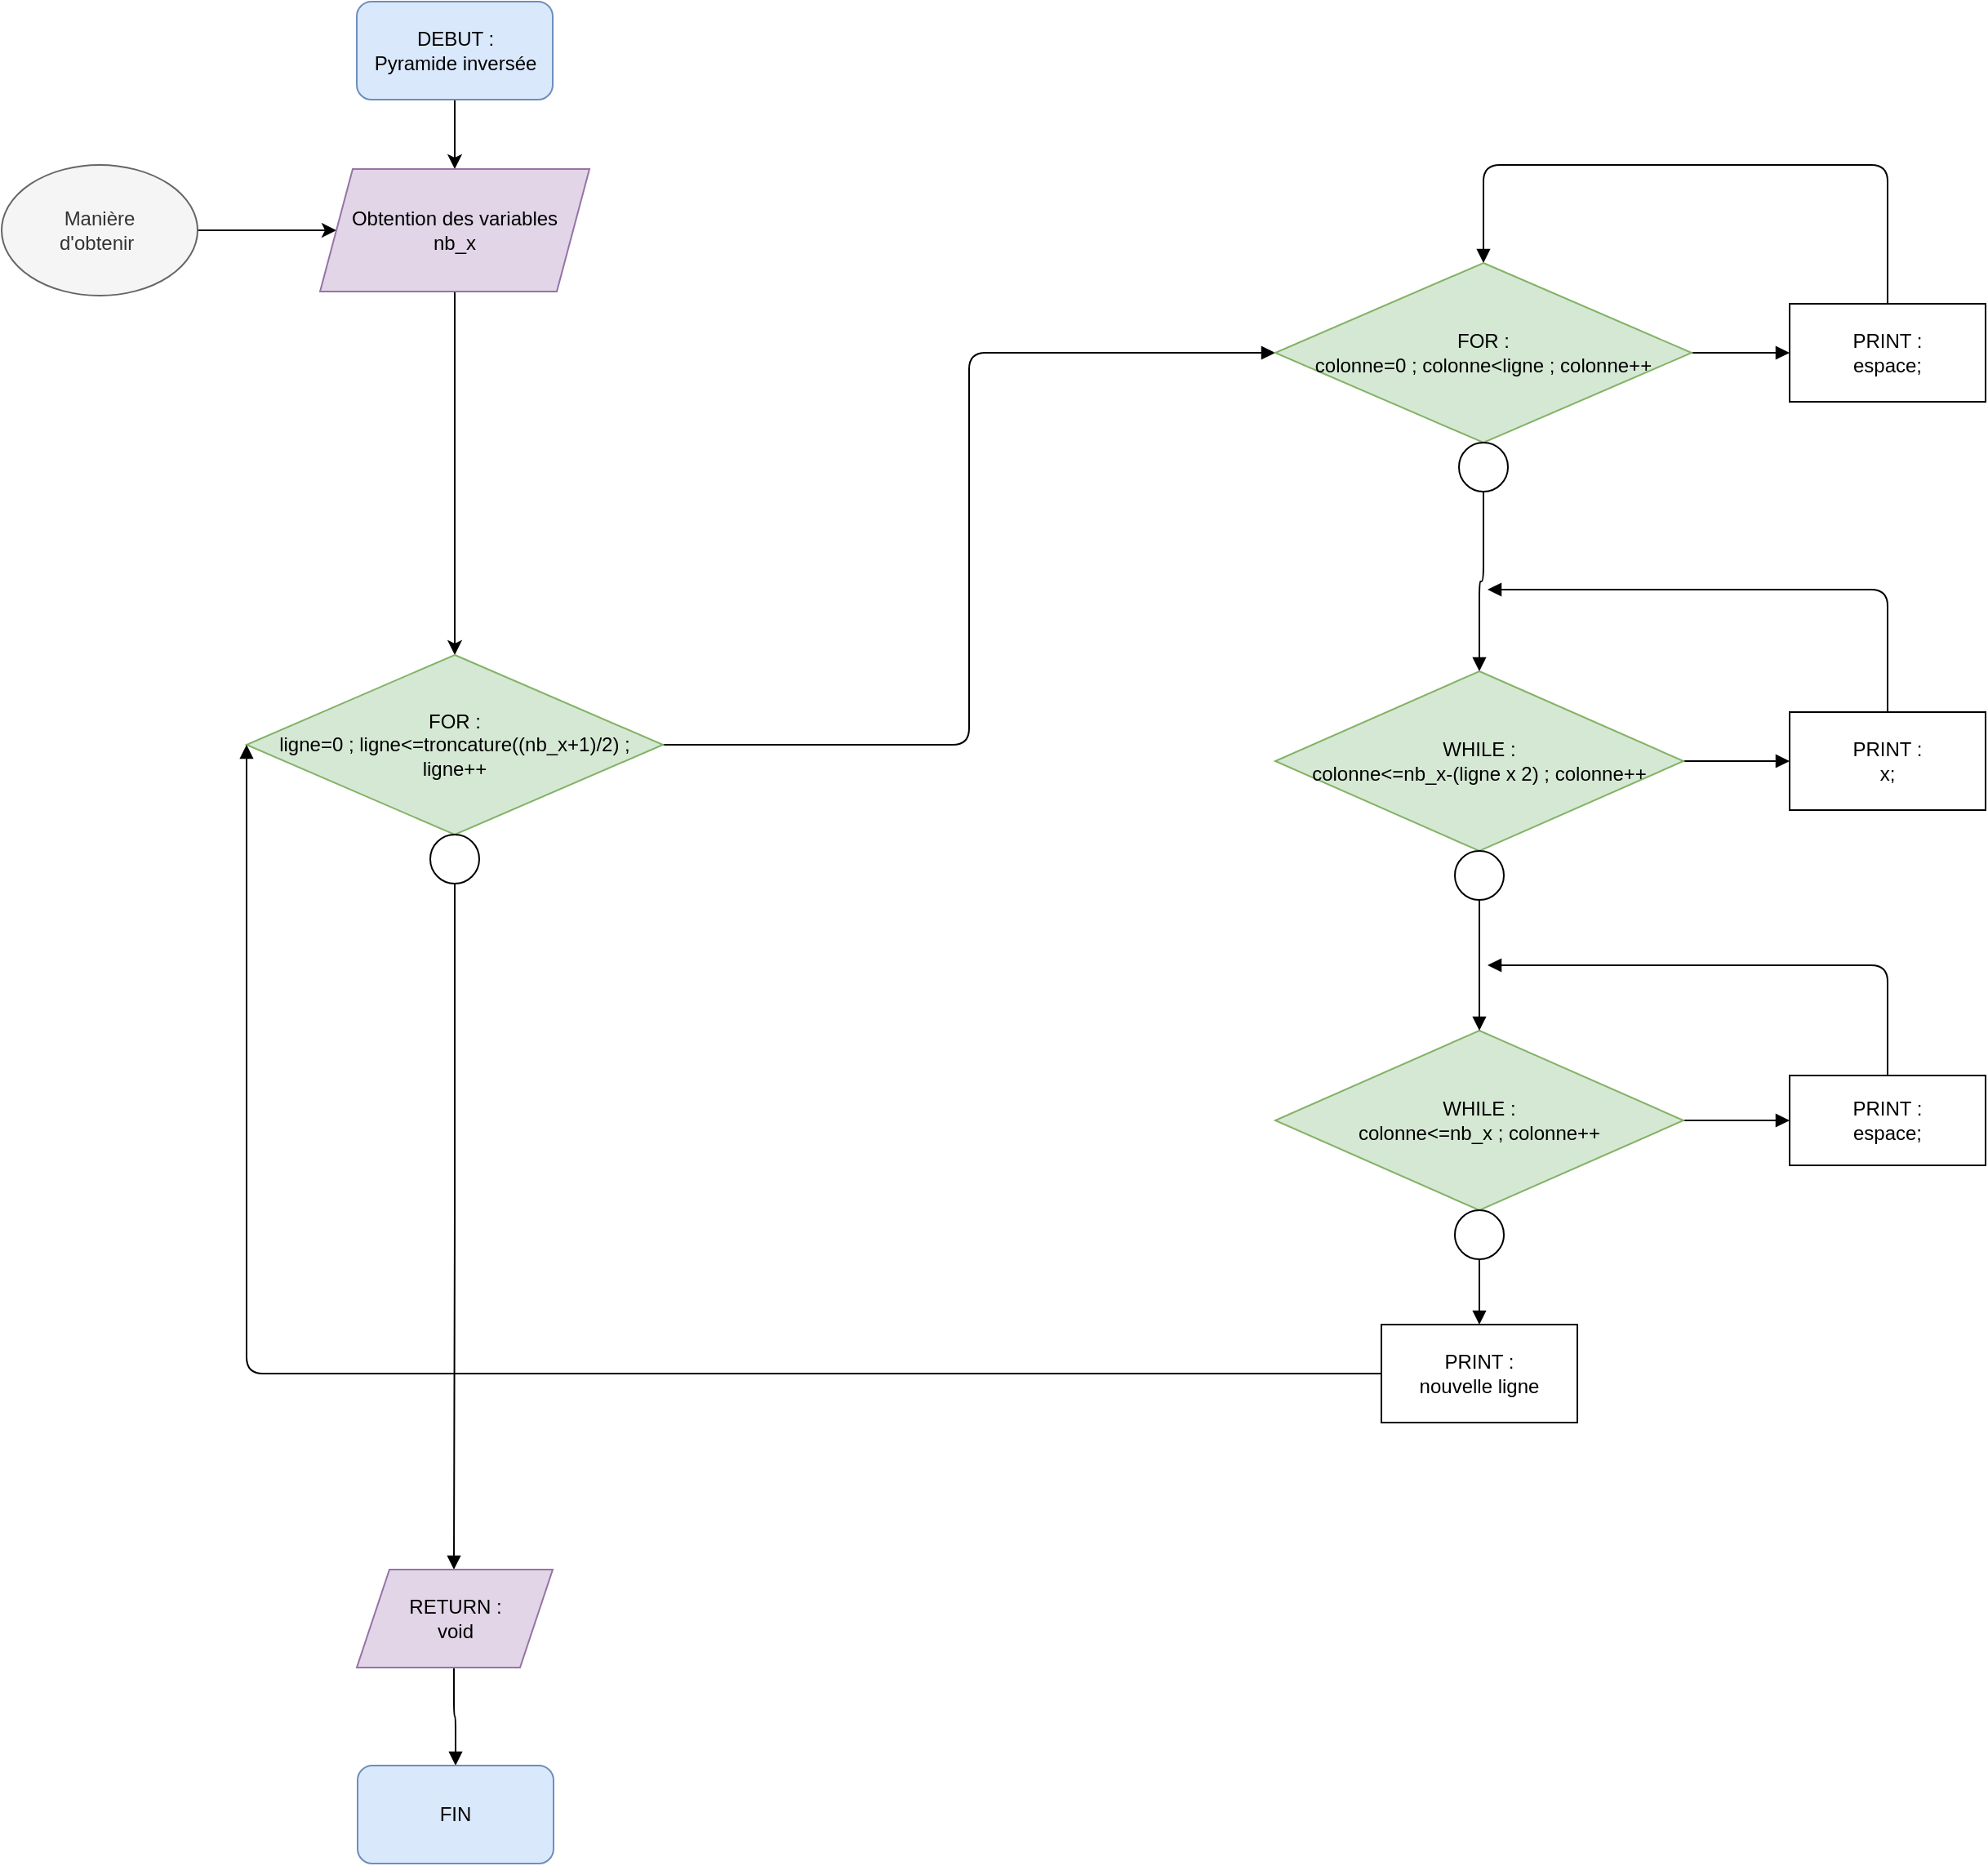 <mxfile version="13.9.9" type="device"><diagram id="FdwSFXiChmGonRtNuwQc" name="Page-1"><mxGraphModel dx="1129" dy="1907" grid="1" gridSize="10" guides="1" tooltips="1" connect="1" arrows="1" fold="1" page="1" pageScale="1" pageWidth="850" pageHeight="1100" math="0" shadow="0"><root><mxCell id="0"/><mxCell id="1" parent="0"/><mxCell id="ZufXRq6Ez3puxn-rn2Cq-77" style="edgeStyle=orthogonalEdgeStyle;rounded=0;orthogonalLoop=1;jettySize=auto;html=1;entryX=0.5;entryY=0;entryDx=0;entryDy=0;" edge="1" parent="1" source="ZufXRq6Ez3puxn-rn2Cq-78" target="ZufXRq6Ez3puxn-rn2Cq-82"><mxGeometry relative="1" as="geometry"><mxPoint x="580" y="-520" as="targetPoint"/></mxGeometry></mxCell><mxCell id="ZufXRq6Ez3puxn-rn2Cq-78" value="DEBUT :&lt;br&gt;Pyramide inversée" style="rounded=1;whiteSpace=wrap;html=1;fillColor=#dae8fc;strokeColor=#6c8ebf;" vertex="1" parent="1"><mxGeometry x="517.5" y="-630" width="120" height="60" as="geometry"/></mxCell><mxCell id="ZufXRq6Ez3puxn-rn2Cq-79" style="edgeStyle=orthogonalEdgeStyle;rounded=0;orthogonalLoop=1;jettySize=auto;html=1;exitX=1;exitY=0.5;exitDx=0;exitDy=0;entryX=0;entryY=0.5;entryDx=0;entryDy=0;" edge="1" parent="1" source="ZufXRq6Ez3puxn-rn2Cq-80" target="ZufXRq6Ez3puxn-rn2Cq-82"><mxGeometry relative="1" as="geometry"><mxPoint x="520" y="-490" as="targetPoint"/></mxGeometry></mxCell><mxCell id="ZufXRq6Ez3puxn-rn2Cq-80" value="Manière &lt;br&gt;d'obtenir&amp;nbsp;" style="ellipse;whiteSpace=wrap;html=1;fillColor=#f5f5f5;strokeColor=#666666;fontColor=#333333;" vertex="1" parent="1"><mxGeometry x="300" y="-530" width="120" height="80" as="geometry"/></mxCell><mxCell id="ZufXRq6Ez3puxn-rn2Cq-81" style="edgeStyle=orthogonalEdgeStyle;rounded=0;orthogonalLoop=1;jettySize=auto;html=1;entryX=0.5;entryY=0;entryDx=0;entryDy=0;" edge="1" parent="1" source="ZufXRq6Ez3puxn-rn2Cq-82" target="ZufXRq6Ez3puxn-rn2Cq-85"><mxGeometry relative="1" as="geometry"/></mxCell><mxCell id="ZufXRq6Ez3puxn-rn2Cq-82" value="&lt;span style=&quot;color: rgb(0 , 0 , 0) ; font-family: &amp;#34;helvetica&amp;#34; ; font-size: 12px ; font-style: normal ; font-weight: 400 ; letter-spacing: normal ; text-align: center ; text-indent: 0px ; text-transform: none ; word-spacing: 0px ; display: inline ; float: none&quot;&gt;Obtention des variables&lt;br&gt;nb_x&lt;br&gt;&lt;/span&gt;" style="shape=parallelogram;perimeter=parallelogramPerimeter;whiteSpace=wrap;html=1;fixedSize=1;fillColor=#e1d5e7;strokeColor=#9673a6;" vertex="1" parent="1"><mxGeometry x="495" y="-527.5" width="165" height="75" as="geometry"/></mxCell><mxCell id="ZufXRq6Ez3puxn-rn2Cq-107" style="edgeStyle=elbowEdgeStyle;rounded=1;orthogonalLoop=1;jettySize=auto;html=1;exitX=1;exitY=0.5;exitDx=0;exitDy=0;entryX=0;entryY=0.5;entryDx=0;entryDy=0;endArrow=block;endFill=1;strokeColor=#000000;" edge="1" parent="1" source="ZufXRq6Ez3puxn-rn2Cq-85" target="ZufXRq6Ez3puxn-rn2Cq-106"><mxGeometry relative="1" as="geometry"/></mxCell><mxCell id="ZufXRq6Ez3puxn-rn2Cq-85" value="FOR :&lt;br&gt;ligne=0 ; ligne&amp;lt;=troncature((nb_x+1)/2) ; ligne++" style="rhombus;whiteSpace=wrap;html=1;fillColor=#d5e8d4;strokeColor=#82b366;" vertex="1" parent="1"><mxGeometry x="450" y="-230" width="255" height="110" as="geometry"/></mxCell><mxCell id="ZufXRq6Ez3puxn-rn2Cq-137" style="edgeStyle=elbowEdgeStyle;rounded=1;orthogonalLoop=1;jettySize=auto;elbow=vertical;html=1;entryX=0.5;entryY=0;entryDx=0;entryDy=0;endArrow=block;endFill=1;strokeColor=#000000;" edge="1" parent="1" source="ZufXRq6Ez3puxn-rn2Cq-105" target="ZufXRq6Ez3puxn-rn2Cq-106"><mxGeometry relative="1" as="geometry"><Array as="points"><mxPoint x="1320" y="-530"/></Array></mxGeometry></mxCell><mxCell id="ZufXRq6Ez3puxn-rn2Cq-105" value="PRINT :&lt;br&gt;espace;" style="rounded=0;whiteSpace=wrap;html=1;" vertex="1" parent="1"><mxGeometry x="1395" y="-445" width="120" height="60" as="geometry"/></mxCell><mxCell id="ZufXRq6Ez3puxn-rn2Cq-108" style="edgeStyle=elbowEdgeStyle;rounded=1;orthogonalLoop=1;jettySize=auto;html=1;exitX=1;exitY=0.5;exitDx=0;exitDy=0;entryX=0;entryY=0.5;entryDx=0;entryDy=0;endArrow=block;endFill=1;strokeColor=#000000;" edge="1" parent="1" source="ZufXRq6Ez3puxn-rn2Cq-106" target="ZufXRq6Ez3puxn-rn2Cq-105"><mxGeometry relative="1" as="geometry"/></mxCell><mxCell id="ZufXRq6Ez3puxn-rn2Cq-106" value="FOR :&lt;br&gt;colonne=0 ; colonne&amp;lt;ligne ; colonne++" style="rhombus;whiteSpace=wrap;html=1;fillColor=#d5e8d4;strokeColor=#82b366;" vertex="1" parent="1"><mxGeometry x="1080" y="-470" width="255" height="110" as="geometry"/></mxCell><mxCell id="ZufXRq6Ez3puxn-rn2Cq-120" style="edgeStyle=elbowEdgeStyle;rounded=1;orthogonalLoop=1;jettySize=auto;elbow=vertical;html=1;endArrow=block;endFill=1;strokeColor=#000000;" edge="1" parent="1" source="ZufXRq6Ez3puxn-rn2Cq-109"><mxGeometry relative="1" as="geometry"><mxPoint x="576.99" y="330" as="targetPoint"/></mxGeometry></mxCell><mxCell id="ZufXRq6Ez3puxn-rn2Cq-109" value="" style="ellipse;whiteSpace=wrap;html=1;aspect=fixed;rounded=0;" vertex="1" parent="1"><mxGeometry x="562.5" y="-120" width="30" height="30" as="geometry"/></mxCell><mxCell id="ZufXRq6Ez3puxn-rn2Cq-113" style="edgeStyle=elbowEdgeStyle;rounded=1;orthogonalLoop=1;jettySize=auto;elbow=vertical;html=1;endArrow=block;endFill=1;strokeColor=#000000;entryX=0.5;entryY=0;entryDx=0;entryDy=0;" edge="1" parent="1" source="ZufXRq6Ez3puxn-rn2Cq-110" target="ZufXRq6Ez3puxn-rn2Cq-121"><mxGeometry relative="1" as="geometry"><mxPoint x="1207.5" y="-290" as="targetPoint"/></mxGeometry></mxCell><mxCell id="ZufXRq6Ez3puxn-rn2Cq-110" value="" style="ellipse;whiteSpace=wrap;html=1;aspect=fixed;rounded=0;" vertex="1" parent="1"><mxGeometry x="1192.5" y="-360" width="30" height="30" as="geometry"/></mxCell><mxCell id="ZufXRq6Ez3puxn-rn2Cq-119" style="edgeStyle=elbowEdgeStyle;rounded=1;orthogonalLoop=1;jettySize=auto;elbow=vertical;html=1;exitX=0.5;exitY=1;exitDx=0;exitDy=0;endArrow=block;endFill=1;strokeColor=#000000;" edge="1" parent="1" target="ZufXRq6Ez3puxn-rn2Cq-118"><mxGeometry relative="1" as="geometry"><mxPoint x="576.99" y="390" as="sourcePoint"/></mxGeometry></mxCell><mxCell id="ZufXRq6Ez3puxn-rn2Cq-118" value="FIN" style="rounded=1;whiteSpace=wrap;html=1;fillColor=#dae8fc;strokeColor=#6c8ebf;" vertex="1" parent="1"><mxGeometry x="518" y="450" width="120" height="60" as="geometry"/></mxCell><mxCell id="ZufXRq6Ez3puxn-rn2Cq-124" style="edgeStyle=elbowEdgeStyle;rounded=1;orthogonalLoop=1;jettySize=auto;elbow=vertical;html=1;entryX=0;entryY=0.5;entryDx=0;entryDy=0;endArrow=block;endFill=1;strokeColor=#000000;" edge="1" parent="1" source="ZufXRq6Ez3puxn-rn2Cq-121" target="ZufXRq6Ez3puxn-rn2Cq-123"><mxGeometry relative="1" as="geometry"/></mxCell><mxCell id="ZufXRq6Ez3puxn-rn2Cq-121" value="WHILE :&lt;br&gt;colonne&amp;lt;=nb_x-(ligne x 2) ; colonne++" style="rhombus;whiteSpace=wrap;html=1;fillColor=#d5e8d4;strokeColor=#82b366;" vertex="1" parent="1"><mxGeometry x="1080" y="-220" width="250" height="110" as="geometry"/></mxCell><mxCell id="ZufXRq6Ez3puxn-rn2Cq-135" style="edgeStyle=elbowEdgeStyle;rounded=1;orthogonalLoop=1;jettySize=auto;elbow=vertical;html=1;endArrow=block;endFill=1;strokeColor=#000000;" edge="1" parent="1" source="ZufXRq6Ez3puxn-rn2Cq-123"><mxGeometry relative="1" as="geometry"><mxPoint x="1210" y="-270" as="targetPoint"/><Array as="points"><mxPoint x="1330" y="-270"/></Array></mxGeometry></mxCell><mxCell id="ZufXRq6Ez3puxn-rn2Cq-123" value="PRINT :&lt;br&gt;x;" style="rounded=0;whiteSpace=wrap;html=1;" vertex="1" parent="1"><mxGeometry x="1395" y="-195" width="120" height="60" as="geometry"/></mxCell><mxCell id="ZufXRq6Ez3puxn-rn2Cq-128" style="edgeStyle=elbowEdgeStyle;rounded=1;orthogonalLoop=1;jettySize=auto;elbow=vertical;html=1;entryX=0;entryY=0.5;entryDx=0;entryDy=0;endArrow=block;endFill=1;strokeColor=#000000;" edge="1" parent="1" source="ZufXRq6Ez3puxn-rn2Cq-125" target="ZufXRq6Ez3puxn-rn2Cq-126"><mxGeometry relative="1" as="geometry"/></mxCell><mxCell id="ZufXRq6Ez3puxn-rn2Cq-125" value="WHILE :&lt;br&gt;colonne&amp;lt;=nb_x ; colonne++" style="rhombus;whiteSpace=wrap;html=1;fillColor=#d5e8d4;strokeColor=#82b366;" vertex="1" parent="1"><mxGeometry x="1080" width="250" height="110" as="geometry"/></mxCell><mxCell id="ZufXRq6Ez3puxn-rn2Cq-136" style="edgeStyle=elbowEdgeStyle;rounded=1;orthogonalLoop=1;jettySize=auto;elbow=vertical;html=1;endArrow=block;endFill=1;strokeColor=#000000;" edge="1" parent="1" source="ZufXRq6Ez3puxn-rn2Cq-126"><mxGeometry relative="1" as="geometry"><mxPoint x="1210" y="-40" as="targetPoint"/><Array as="points"><mxPoint x="1390" y="-40"/></Array></mxGeometry></mxCell><mxCell id="ZufXRq6Ez3puxn-rn2Cq-126" value="PRINT :&lt;br&gt;espace;" style="rounded=0;whiteSpace=wrap;html=1;" vertex="1" parent="1"><mxGeometry x="1395" y="27.5" width="120" height="55" as="geometry"/></mxCell><mxCell id="ZufXRq6Ez3puxn-rn2Cq-129" style="edgeStyle=elbowEdgeStyle;rounded=1;orthogonalLoop=1;jettySize=auto;elbow=vertical;html=1;endArrow=block;endFill=1;strokeColor=#000000;entryX=0.5;entryY=0;entryDx=0;entryDy=0;" edge="1" parent="1" source="ZufXRq6Ez3puxn-rn2Cq-130" target="ZufXRq6Ez3puxn-rn2Cq-125"><mxGeometry relative="1" as="geometry"><mxPoint x="1205" y="-40" as="targetPoint"/></mxGeometry></mxCell><mxCell id="ZufXRq6Ez3puxn-rn2Cq-130" value="" style="ellipse;whiteSpace=wrap;html=1;aspect=fixed;rounded=0;" vertex="1" parent="1"><mxGeometry x="1190" y="-110" width="30" height="30" as="geometry"/></mxCell><mxCell id="ZufXRq6Ez3puxn-rn2Cq-132" style="edgeStyle=elbowEdgeStyle;rounded=1;orthogonalLoop=1;jettySize=auto;elbow=vertical;html=1;endArrow=block;endFill=1;strokeColor=#000000;" edge="1" parent="1" source="ZufXRq6Ez3puxn-rn2Cq-133" target="ZufXRq6Ez3puxn-rn2Cq-134"><mxGeometry relative="1" as="geometry"/></mxCell><mxCell id="ZufXRq6Ez3puxn-rn2Cq-133" value="" style="ellipse;whiteSpace=wrap;html=1;aspect=fixed;rounded=0;" vertex="1" parent="1"><mxGeometry x="1190" y="110" width="30" height="30" as="geometry"/></mxCell><mxCell id="ZufXRq6Ez3puxn-rn2Cq-138" style="edgeStyle=elbowEdgeStyle;rounded=1;orthogonalLoop=1;jettySize=auto;elbow=vertical;html=1;exitX=0;exitY=0.5;exitDx=0;exitDy=0;entryX=0;entryY=0.5;entryDx=0;entryDy=0;endArrow=block;endFill=1;strokeColor=#000000;" edge="1" parent="1" source="ZufXRq6Ez3puxn-rn2Cq-134" target="ZufXRq6Ez3puxn-rn2Cq-85"><mxGeometry relative="1" as="geometry"><Array as="points"><mxPoint x="780" y="210"/></Array></mxGeometry></mxCell><mxCell id="ZufXRq6Ez3puxn-rn2Cq-134" value="PRINT :&lt;br&gt;nouvelle ligne" style="rounded=0;whiteSpace=wrap;html=1;" vertex="1" parent="1"><mxGeometry x="1145" y="180" width="120" height="60" as="geometry"/></mxCell><mxCell id="ZufXRq6Ez3puxn-rn2Cq-139" value="RETURN :&lt;br&gt;void" style="shape=parallelogram;perimeter=parallelogramPerimeter;whiteSpace=wrap;html=1;fixedSize=1;rounded=0;fillColor=#e1d5e7;strokeColor=#9673a6;" vertex="1" parent="1"><mxGeometry x="517.5" y="330" width="120" height="60" as="geometry"/></mxCell></root></mxGraphModel></diagram></mxfile>